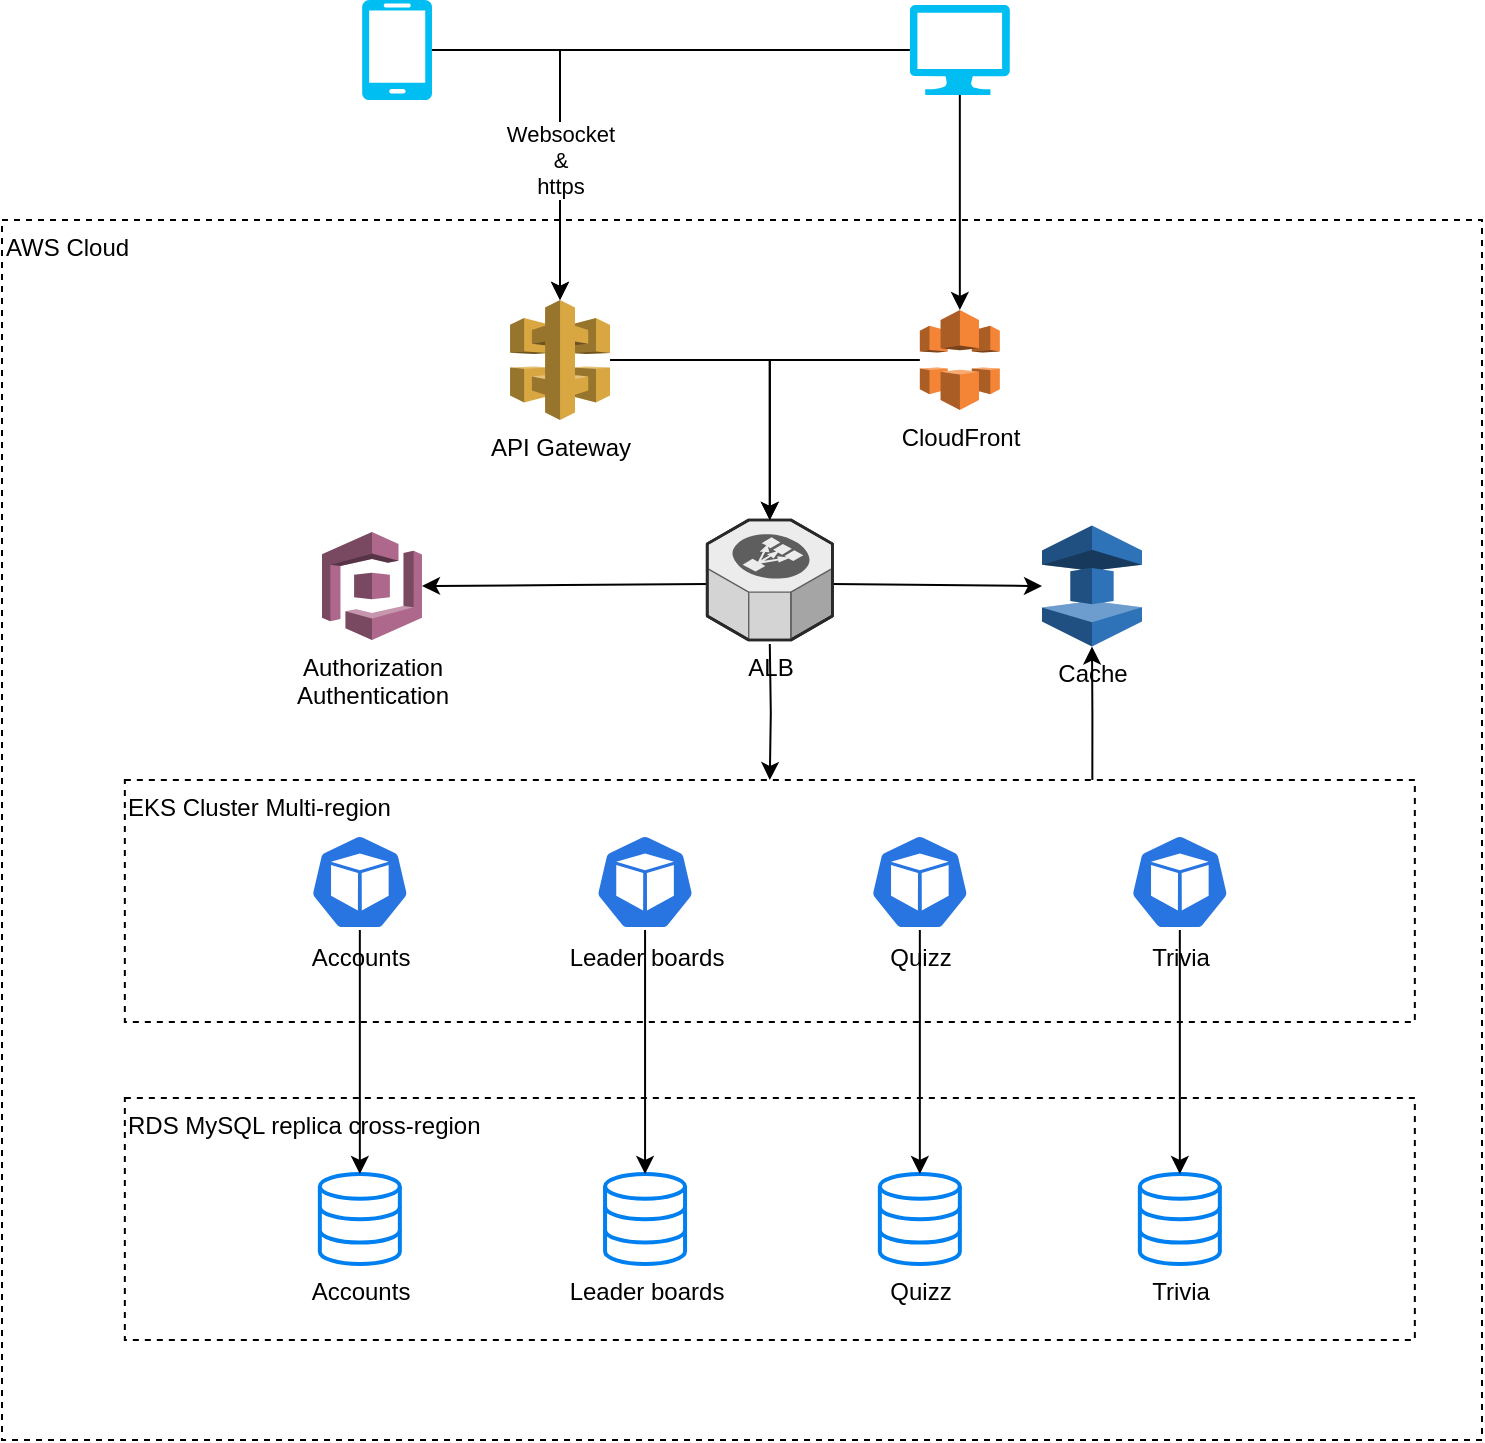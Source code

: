 <mxfile version="23.1.5" type="github" pages="5">
  <diagram name="overall-architecture" id="_0LuUkFGUE584ZhlPqDk">
    <mxGraphModel dx="1274" dy="1706" grid="1" gridSize="10" guides="1" tooltips="1" connect="1" arrows="1" fold="1" page="1" pageScale="1" pageWidth="827" pageHeight="1169" math="0" shadow="0">
      <root>
        <mxCell id="0" />
        <mxCell id="1" parent="0" />
        <mxCell id="3Rabenk_TvTgjoeYO5HY-18" value="AWS Cloud" style="rounded=0;whiteSpace=wrap;html=1;dashed=1;align=left;verticalAlign=top;" parent="1" vertex="1">
          <mxGeometry x="60" y="310" width="740" height="610" as="geometry" />
        </mxCell>
        <mxCell id="3Rabenk_TvTgjoeYO5HY-36" style="edgeStyle=orthogonalEdgeStyle;rounded=0;orthogonalLoop=1;jettySize=auto;html=1;" parent="1" source="3Rabenk_TvTgjoeYO5HY-2" target="3Rabenk_TvTgjoeYO5HY-23" edge="1">
          <mxGeometry relative="1" as="geometry" />
        </mxCell>
        <mxCell id="3Rabenk_TvTgjoeYO5HY-2" value="" style="verticalLabelPosition=bottom;html=1;verticalAlign=top;align=center;strokeColor=none;fillColor=#00BEF2;shape=mxgraph.azure.mobile;pointerEvents=1;" parent="1" vertex="1">
          <mxGeometry x="240.0" y="200" width="35" height="50" as="geometry" />
        </mxCell>
        <mxCell id="3Rabenk_TvTgjoeYO5HY-15" value="" style="edgeStyle=orthogonalEdgeStyle;rounded=0;orthogonalLoop=1;jettySize=auto;html=1;" parent="1" source="3Rabenk_TvTgjoeYO5HY-3" target="3Rabenk_TvTgjoeYO5HY-22" edge="1">
          <mxGeometry x="-0.395" y="1" relative="1" as="geometry">
            <mxPoint x="443.92" y="340" as="targetPoint" />
            <mxPoint as="offset" />
          </mxGeometry>
        </mxCell>
        <mxCell id="3Rabenk_TvTgjoeYO5HY-35" value="&lt;div&gt;Websocket&lt;/div&gt;&lt;div&gt;&amp;amp;&lt;/div&gt;&lt;div&gt;https&lt;br&gt;&lt;/div&gt;" style="edgeStyle=orthogonalEdgeStyle;rounded=0;orthogonalLoop=1;jettySize=auto;html=1;" parent="1" source="3Rabenk_TvTgjoeYO5HY-3" target="3Rabenk_TvTgjoeYO5HY-23" edge="1">
          <mxGeometry x="0.533" relative="1" as="geometry">
            <mxPoint as="offset" />
          </mxGeometry>
        </mxCell>
        <mxCell id="3Rabenk_TvTgjoeYO5HY-3" value="" style="verticalLabelPosition=bottom;html=1;verticalAlign=top;align=center;strokeColor=none;fillColor=#00BEF2;shape=mxgraph.azure.computer;pointerEvents=1;" parent="1" vertex="1">
          <mxGeometry x="513.92" y="202.5" width="50" height="45" as="geometry" />
        </mxCell>
        <mxCell id="3Rabenk_TvTgjoeYO5HY-12" style="edgeStyle=orthogonalEdgeStyle;rounded=0;orthogonalLoop=1;jettySize=auto;html=1;" parent="1" target="3Rabenk_TvTgjoeYO5HY-11" edge="1">
          <mxGeometry relative="1" as="geometry">
            <mxPoint x="412.61" y="492" as="sourcePoint" />
            <mxPoint x="260" y="492" as="targetPoint" />
          </mxGeometry>
        </mxCell>
        <mxCell id="3Rabenk_TvTgjoeYO5HY-13" style="edgeStyle=orthogonalEdgeStyle;rounded=0;orthogonalLoop=1;jettySize=auto;html=1;" parent="1" target="3Rabenk_TvTgjoeYO5HY-6" edge="1">
          <mxGeometry relative="1" as="geometry">
            <mxPoint x="443.9" y="522" as="sourcePoint" />
          </mxGeometry>
        </mxCell>
        <mxCell id="3Rabenk_TvTgjoeYO5HY-21" style="edgeStyle=orthogonalEdgeStyle;rounded=0;orthogonalLoop=1;jettySize=auto;html=1;" parent="1" target="oSXkyPepuuRLRuca3H6n-1" edge="1">
          <mxGeometry relative="1" as="geometry">
            <mxPoint x="475.22" y="492" as="sourcePoint" />
            <mxPoint x="580" y="492" as="targetPoint" />
          </mxGeometry>
        </mxCell>
        <mxCell id="3Rabenk_TvTgjoeYO5HY-4" value="ALB" style="verticalLabelPosition=bottom;html=1;verticalAlign=top;strokeWidth=1;align=center;outlineConnect=0;dashed=0;outlineConnect=0;shape=mxgraph.aws3d.elasticLoadBalancing;fillColor=#ECECEC;strokeColor=#5E5E5E;aspect=fixed;" parent="1" vertex="1">
          <mxGeometry x="412.61" y="460" width="62.61" height="60" as="geometry" />
        </mxCell>
        <mxCell id="3Rabenk_TvTgjoeYO5HY-20" style="edgeStyle=orthogonalEdgeStyle;rounded=0;orthogonalLoop=1;jettySize=auto;html=1;exitX=0.75;exitY=0;exitDx=0;exitDy=0;" parent="1" source="3Rabenk_TvTgjoeYO5HY-6" target="oSXkyPepuuRLRuca3H6n-1" edge="1">
          <mxGeometry relative="1" as="geometry">
            <mxPoint x="605" y="513" as="targetPoint" />
          </mxGeometry>
        </mxCell>
        <mxCell id="3Rabenk_TvTgjoeYO5HY-6" value="EKS Cluster Multi-region" style="rounded=0;whiteSpace=wrap;html=1;dashed=1;align=left;verticalAlign=top;" parent="1" vertex="1">
          <mxGeometry x="121.42" y="590" width="645" height="121" as="geometry" />
        </mxCell>
        <mxCell id="3Rabenk_TvTgjoeYO5HY-7" value="Accounts" style="aspect=fixed;sketch=0;html=1;dashed=0;whitespace=wrap;fillColor=#2875E2;strokeColor=#ffffff;points=[[0.005,0.63,0],[0.1,0.2,0],[0.9,0.2,0],[0.5,0,0],[0.995,0.63,0],[0.72,0.99,0],[0.5,1,0],[0.28,0.99,0]];shape=mxgraph.kubernetes.icon2;prIcon=pod;labelPosition=center;verticalLabelPosition=bottom;align=center;verticalAlign=top;" parent="1" vertex="1">
          <mxGeometry x="213.92" y="617" width="50" height="48" as="geometry" />
        </mxCell>
        <mxCell id="3Rabenk_TvTgjoeYO5HY-8" value="Leader boards" style="aspect=fixed;sketch=0;html=1;dashed=0;whitespace=wrap;fillColor=#2875E2;strokeColor=#ffffff;points=[[0.005,0.63,0],[0.1,0.2,0],[0.9,0.2,0],[0.5,0,0],[0.995,0.63,0],[0.72,0.99,0],[0.5,1,0],[0.28,0.99,0]];shape=mxgraph.kubernetes.icon2;prIcon=pod;labelPosition=center;verticalLabelPosition=bottom;align=center;verticalAlign=top;" parent="1" vertex="1">
          <mxGeometry x="356.53" y="617" width="50" height="48" as="geometry" />
        </mxCell>
        <mxCell id="3Rabenk_TvTgjoeYO5HY-9" value="Quizz" style="aspect=fixed;sketch=0;html=1;dashed=0;whitespace=wrap;fillColor=#2875E2;strokeColor=#ffffff;points=[[0.005,0.63,0],[0.1,0.2,0],[0.9,0.2,0],[0.5,0,0],[0.995,0.63,0],[0.72,0.99,0],[0.5,1,0],[0.28,0.99,0]];shape=mxgraph.kubernetes.icon2;prIcon=pod;labelPosition=center;verticalLabelPosition=bottom;align=center;verticalAlign=top;" parent="1" vertex="1">
          <mxGeometry x="493.92" y="617" width="50" height="48" as="geometry" />
        </mxCell>
        <mxCell id="3Rabenk_TvTgjoeYO5HY-10" value="Trivia" style="aspect=fixed;sketch=0;html=1;dashed=0;whitespace=wrap;fillColor=#2875E2;strokeColor=#ffffff;points=[[0.005,0.63,0],[0.1,0.2,0],[0.9,0.2,0],[0.5,0,0],[0.995,0.63,0],[0.72,0.99,0],[0.5,1,0],[0.28,0.99,0]];shape=mxgraph.kubernetes.icon2;prIcon=pod;labelPosition=center;verticalLabelPosition=bottom;align=center;verticalAlign=top;" parent="1" vertex="1">
          <mxGeometry x="623.92" y="617" width="50" height="48" as="geometry" />
        </mxCell>
        <mxCell id="3Rabenk_TvTgjoeYO5HY-11" value="Authorization&lt;br&gt;Authentication" style="outlineConnect=0;dashed=0;verticalLabelPosition=bottom;verticalAlign=top;align=center;html=1;shape=mxgraph.aws3.cognito;fillColor=#AD688B;gradientColor=none;" parent="1" vertex="1">
          <mxGeometry x="220" y="466" width="50" height="54" as="geometry" />
        </mxCell>
        <mxCell id="3Rabenk_TvTgjoeYO5HY-37" style="edgeStyle=orthogonalEdgeStyle;rounded=0;orthogonalLoop=1;jettySize=auto;html=1;" parent="1" source="3Rabenk_TvTgjoeYO5HY-22" target="3Rabenk_TvTgjoeYO5HY-4" edge="1">
          <mxGeometry relative="1" as="geometry" />
        </mxCell>
        <mxCell id="3Rabenk_TvTgjoeYO5HY-22" value="CloudFront" style="outlineConnect=0;dashed=0;verticalLabelPosition=bottom;verticalAlign=top;align=center;html=1;shape=mxgraph.aws3.cloudfront;fillColor=#F58536;gradientColor=none;" parent="1" vertex="1">
          <mxGeometry x="518.92" y="355" width="40" height="50" as="geometry" />
        </mxCell>
        <mxCell id="3Rabenk_TvTgjoeYO5HY-25" style="edgeStyle=orthogonalEdgeStyle;rounded=0;orthogonalLoop=1;jettySize=auto;html=1;" parent="1" source="3Rabenk_TvTgjoeYO5HY-23" target="3Rabenk_TvTgjoeYO5HY-4" edge="1">
          <mxGeometry relative="1" as="geometry" />
        </mxCell>
        <mxCell id="3Rabenk_TvTgjoeYO5HY-23" value="API Gateway" style="outlineConnect=0;dashed=0;verticalLabelPosition=bottom;verticalAlign=top;align=center;html=1;shape=mxgraph.aws3.api_gateway;fillColor=#D9A741;gradientColor=none;" parent="1" vertex="1">
          <mxGeometry x="314.03" y="350" width="50" height="60" as="geometry" />
        </mxCell>
        <mxCell id="3Rabenk_TvTgjoeYO5HY-26" value="RDS MySQL replica cross-region" style="rounded=0;whiteSpace=wrap;html=1;dashed=1;align=left;verticalAlign=top;" parent="1" vertex="1">
          <mxGeometry x="121.42" y="749" width="645" height="121" as="geometry" />
        </mxCell>
        <mxCell id="3Rabenk_TvTgjoeYO5HY-27" value="Accounts" style="html=1;verticalLabelPosition=bottom;align=center;labelBackgroundColor=#ffffff;verticalAlign=top;strokeWidth=2;strokeColor=#0080F0;shadow=0;dashed=0;shape=mxgraph.ios7.icons.data;" parent="1" vertex="1">
          <mxGeometry x="218.92" y="786.98" width="40" height="45.05" as="geometry" />
        </mxCell>
        <mxCell id="3Rabenk_TvTgjoeYO5HY-28" value="Leader boards" style="html=1;verticalLabelPosition=bottom;align=center;labelBackgroundColor=#ffffff;verticalAlign=top;strokeWidth=2;strokeColor=#0080F0;shadow=0;dashed=0;shape=mxgraph.ios7.icons.data;" parent="1" vertex="1">
          <mxGeometry x="361.53" y="786.97" width="40" height="45.05" as="geometry" />
        </mxCell>
        <mxCell id="3Rabenk_TvTgjoeYO5HY-29" style="edgeStyle=orthogonalEdgeStyle;rounded=0;orthogonalLoop=1;jettySize=auto;html=1;" parent="1" source="3Rabenk_TvTgjoeYO5HY-7" target="3Rabenk_TvTgjoeYO5HY-27" edge="1">
          <mxGeometry relative="1" as="geometry" />
        </mxCell>
        <mxCell id="3Rabenk_TvTgjoeYO5HY-30" style="edgeStyle=orthogonalEdgeStyle;rounded=0;orthogonalLoop=1;jettySize=auto;html=1;" parent="1" source="3Rabenk_TvTgjoeYO5HY-8" target="3Rabenk_TvTgjoeYO5HY-28" edge="1">
          <mxGeometry relative="1" as="geometry" />
        </mxCell>
        <mxCell id="3Rabenk_TvTgjoeYO5HY-31" value="Quizz" style="html=1;verticalLabelPosition=bottom;align=center;labelBackgroundColor=#ffffff;verticalAlign=top;strokeWidth=2;strokeColor=#0080F0;shadow=0;dashed=0;shape=mxgraph.ios7.icons.data;" parent="1" vertex="1">
          <mxGeometry x="498.92" y="786.98" width="40" height="45.05" as="geometry" />
        </mxCell>
        <mxCell id="3Rabenk_TvTgjoeYO5HY-32" value="Trivia" style="html=1;verticalLabelPosition=bottom;align=center;labelBackgroundColor=#ffffff;verticalAlign=top;strokeWidth=2;strokeColor=#0080F0;shadow=0;dashed=0;shape=mxgraph.ios7.icons.data;" parent="1" vertex="1">
          <mxGeometry x="628.92" y="786.98" width="40" height="45.05" as="geometry" />
        </mxCell>
        <mxCell id="3Rabenk_TvTgjoeYO5HY-34" style="edgeStyle=orthogonalEdgeStyle;rounded=0;orthogonalLoop=1;jettySize=auto;html=1;" parent="1" source="3Rabenk_TvTgjoeYO5HY-10" target="3Rabenk_TvTgjoeYO5HY-32" edge="1">
          <mxGeometry relative="1" as="geometry" />
        </mxCell>
        <mxCell id="3Rabenk_TvTgjoeYO5HY-33" style="edgeStyle=orthogonalEdgeStyle;rounded=0;orthogonalLoop=1;jettySize=auto;html=1;" parent="1" source="3Rabenk_TvTgjoeYO5HY-9" target="3Rabenk_TvTgjoeYO5HY-31" edge="1">
          <mxGeometry relative="1" as="geometry" />
        </mxCell>
        <mxCell id="oSXkyPepuuRLRuca3H6n-1" value="Cache" style="outlineConnect=0;dashed=0;verticalLabelPosition=bottom;verticalAlign=top;align=center;html=1;shape=mxgraph.aws3.elasticache;fillColor=#2E73B8;gradientColor=none;" parent="1" vertex="1">
          <mxGeometry x="580" y="462.75" width="50" height="60.5" as="geometry" />
        </mxCell>
      </root>
    </mxGraphModel>
  </diagram>
  <diagram id="4ATF6Q3ik_dKIIMckpa7" name="deploy-diagram">
    <mxGraphModel dx="1274" dy="1706" grid="1" gridSize="10" guides="1" tooltips="1" connect="1" arrows="1" fold="1" page="1" pageScale="1" pageWidth="827" pageHeight="1169" math="0" shadow="0">
      <root>
        <mxCell id="0" />
        <mxCell id="1" parent="0" />
        <mxCell id="8tFkrcO33CcUCP401XbQ-1" style="edgeStyle=orthogonalEdgeStyle;rounded=0;orthogonalLoop=1;jettySize=auto;html=1;endArrow=none;endFill=0;" parent="1" source="8tFkrcO33CcUCP401XbQ-2" target="8tFkrcO33CcUCP401XbQ-22" edge="1">
          <mxGeometry relative="1" as="geometry" />
        </mxCell>
        <mxCell id="8tFkrcO33CcUCP401XbQ-2" value="" style="verticalAlign=top;align=left;spacingTop=8;spacingLeft=2;spacingRight=12;shape=cube;size=10;direction=south;fontStyle=4;html=1;" parent="1" vertex="1">
          <mxGeometry x="850" y="870" width="420" height="170" as="geometry" />
        </mxCell>
        <mxCell id="8tFkrcO33CcUCP401XbQ-3" style="edgeStyle=orthogonalEdgeStyle;rounded=0;orthogonalLoop=1;jettySize=auto;html=1;endArrow=none;endFill=0;" parent="1" source="8tFkrcO33CcUCP401XbQ-4" target="8tFkrcO33CcUCP401XbQ-22" edge="1">
          <mxGeometry relative="1" as="geometry" />
        </mxCell>
        <mxCell id="8tFkrcO33CcUCP401XbQ-4" value="" style="verticalAlign=top;align=left;spacingTop=8;spacingLeft=2;spacingRight=12;shape=cube;size=10;direction=south;fontStyle=4;html=1;" parent="1" vertex="1">
          <mxGeometry x="850" y="660" width="420" height="170" as="geometry" />
        </mxCell>
        <mxCell id="8tFkrcO33CcUCP401XbQ-5" style="edgeStyle=orthogonalEdgeStyle;rounded=0;orthogonalLoop=1;jettySize=auto;html=1;endArrow=none;endFill=0;" parent="1" source="8tFkrcO33CcUCP401XbQ-6" target="8tFkrcO33CcUCP401XbQ-22" edge="1">
          <mxGeometry relative="1" as="geometry" />
        </mxCell>
        <mxCell id="8tFkrcO33CcUCP401XbQ-6" value="" style="verticalAlign=top;align=left;spacingTop=8;spacingLeft=2;spacingRight=12;shape=cube;size=10;direction=south;fontStyle=4;html=1;" parent="1" vertex="1">
          <mxGeometry x="100" y="870" width="440" height="170" as="geometry" />
        </mxCell>
        <mxCell id="8tFkrcO33CcUCP401XbQ-7" style="edgeStyle=orthogonalEdgeStyle;rounded=0;orthogonalLoop=1;jettySize=auto;html=1;endArrow=none;endFill=0;" parent="1" source="8tFkrcO33CcUCP401XbQ-8" target="8tFkrcO33CcUCP401XbQ-22" edge="1">
          <mxGeometry relative="1" as="geometry" />
        </mxCell>
        <mxCell id="8tFkrcO33CcUCP401XbQ-8" value="" style="verticalAlign=top;align=left;spacingTop=8;spacingLeft=2;spacingRight=12;shape=cube;size=10;direction=south;fontStyle=4;html=1;" parent="1" vertex="1">
          <mxGeometry x="100" y="670" width="440" height="170" as="geometry" />
        </mxCell>
        <mxCell id="8tFkrcO33CcUCP401XbQ-9" style="edgeStyle=orthogonalEdgeStyle;rounded=0;orthogonalLoop=1;jettySize=auto;html=1;endArrow=none;endFill=0;" parent="1" source="8tFkrcO33CcUCP401XbQ-10" target="8tFkrcO33CcUCP401XbQ-27" edge="1">
          <mxGeometry relative="1" as="geometry">
            <mxPoint x="350" y="756" as="targetPoint" />
          </mxGeometry>
        </mxCell>
        <mxCell id="8tFkrcO33CcUCP401XbQ-10" value="accounts.jar" style="html=1;dropTarget=0;" parent="1" vertex="1">
          <mxGeometry x="130" y="711" width="180" height="90" as="geometry" />
        </mxCell>
        <mxCell id="8tFkrcO33CcUCP401XbQ-11" value="" style="shape=module;jettyWidth=8;jettyHeight=4;" parent="8tFkrcO33CcUCP401XbQ-10" vertex="1">
          <mxGeometry x="1" width="20" height="20" relative="1" as="geometry">
            <mxPoint x="-27" y="7" as="offset" />
          </mxGeometry>
        </mxCell>
        <mxCell id="8tFkrcO33CcUCP401XbQ-12" style="edgeStyle=orthogonalEdgeStyle;rounded=0;orthogonalLoop=1;jettySize=auto;html=1;endArrow=none;endFill=0;" parent="1" source="8tFkrcO33CcUCP401XbQ-13" target="8tFkrcO33CcUCP401XbQ-24" edge="1">
          <mxGeometry relative="1" as="geometry">
            <mxPoint x="350" y="955" as="targetPoint" />
          </mxGeometry>
        </mxCell>
        <mxCell id="8tFkrcO33CcUCP401XbQ-13" value="leader-boards.jar" style="html=1;dropTarget=0;" parent="1" vertex="1">
          <mxGeometry x="130" y="910" width="180" height="90" as="geometry" />
        </mxCell>
        <mxCell id="8tFkrcO33CcUCP401XbQ-14" value="" style="shape=module;jettyWidth=8;jettyHeight=4;" parent="8tFkrcO33CcUCP401XbQ-13" vertex="1">
          <mxGeometry x="1" width="20" height="20" relative="1" as="geometry">
            <mxPoint x="-27" y="7" as="offset" />
          </mxGeometry>
        </mxCell>
        <mxCell id="8tFkrcO33CcUCP401XbQ-15" style="edgeStyle=orthogonalEdgeStyle;rounded=0;orthogonalLoop=1;jettySize=auto;html=1;endArrow=none;endFill=0;" parent="1" source="8tFkrcO33CcUCP401XbQ-16" target="8tFkrcO33CcUCP401XbQ-30" edge="1">
          <mxGeometry relative="1" as="geometry">
            <mxPoint x="1110" y="745" as="targetPoint" />
          </mxGeometry>
        </mxCell>
        <mxCell id="8tFkrcO33CcUCP401XbQ-16" value="quizz.jar" style="html=1;dropTarget=0;" parent="1" vertex="1">
          <mxGeometry x="880" y="700" width="180" height="90" as="geometry" />
        </mxCell>
        <mxCell id="8tFkrcO33CcUCP401XbQ-17" value="" style="shape=module;jettyWidth=8;jettyHeight=4;" parent="8tFkrcO33CcUCP401XbQ-16" vertex="1">
          <mxGeometry x="1" width="20" height="20" relative="1" as="geometry">
            <mxPoint x="-27" y="7" as="offset" />
          </mxGeometry>
        </mxCell>
        <mxCell id="8tFkrcO33CcUCP401XbQ-18" style="edgeStyle=orthogonalEdgeStyle;rounded=0;orthogonalLoop=1;jettySize=auto;html=1;endArrow=none;endFill=0;" parent="1" source="8tFkrcO33CcUCP401XbQ-19" target="8tFkrcO33CcUCP401XbQ-33" edge="1">
          <mxGeometry relative="1" as="geometry">
            <mxPoint x="1120" y="955" as="targetPoint" />
          </mxGeometry>
        </mxCell>
        <mxCell id="8tFkrcO33CcUCP401XbQ-19" value="trivia.jar" style="html=1;dropTarget=0;" parent="1" vertex="1">
          <mxGeometry x="880" y="910" width="180" height="90" as="geometry" />
        </mxCell>
        <mxCell id="8tFkrcO33CcUCP401XbQ-20" value="" style="shape=module;jettyWidth=8;jettyHeight=4;" parent="8tFkrcO33CcUCP401XbQ-19" vertex="1">
          <mxGeometry x="1" width="20" height="20" relative="1" as="geometry">
            <mxPoint x="-27" y="7" as="offset" />
          </mxGeometry>
        </mxCell>
        <mxCell id="8tFkrcO33CcUCP401XbQ-21" style="edgeStyle=orthogonalEdgeStyle;rounded=0;orthogonalLoop=1;jettySize=auto;html=1;endArrow=none;endFill=0;" parent="1" source="8tFkrcO33CcUCP401XbQ-22" target="8tFkrcO33CcUCP401XbQ-23" edge="1">
          <mxGeometry relative="1" as="geometry" />
        </mxCell>
        <mxCell id="8tFkrcO33CcUCP401XbQ-22" value="Docker Registry" style="verticalAlign=top;align=left;spacingTop=8;spacingLeft=2;spacingRight=12;shape=cube;size=10;direction=south;fontStyle=4;html=1;" parent="1" vertex="1">
          <mxGeometry x="610" y="801" width="180" height="120" as="geometry" />
        </mxCell>
        <mxCell id="8tFkrcO33CcUCP401XbQ-23" value="App container management" style="verticalAlign=top;align=left;spacingTop=8;spacingLeft=2;spacingRight=12;shape=cube;size=10;direction=south;fontStyle=4;html=1;" parent="1" vertex="1">
          <mxGeometry x="610" y="1040" width="180" height="120" as="geometry" />
        </mxCell>
        <mxCell id="8tFkrcO33CcUCP401XbQ-24" value="Deployment spec" style="swimlane;fontStyle=0;childLayout=stackLayout;horizontal=1;startSize=26;fillColor=none;horizontalStack=0;resizeParent=1;resizeParentMax=0;resizeLast=0;collapsible=1;marginBottom=0;" parent="1" vertex="1">
          <mxGeometry x="360" y="916" width="140" height="78" as="geometry" />
        </mxCell>
        <mxCell id="8tFkrcO33CcUCP401XbQ-25" value="Dockerfile" style="text;strokeColor=none;fillColor=none;align=left;verticalAlign=top;spacingLeft=4;spacingRight=4;overflow=hidden;rotatable=0;points=[[0,0.5],[1,0.5]];portConstraint=eastwest;" parent="8tFkrcO33CcUCP401XbQ-24" vertex="1">
          <mxGeometry y="26" width="140" height="26" as="geometry" />
        </mxCell>
        <mxCell id="8tFkrcO33CcUCP401XbQ-26" value="deployment.json" style="text;strokeColor=none;fillColor=none;align=left;verticalAlign=top;spacingLeft=4;spacingRight=4;overflow=hidden;rotatable=0;points=[[0,0.5],[1,0.5]];portConstraint=eastwest;" parent="8tFkrcO33CcUCP401XbQ-24" vertex="1">
          <mxGeometry y="52" width="140" height="26" as="geometry" />
        </mxCell>
        <mxCell id="8tFkrcO33CcUCP401XbQ-27" value="Deployment spec" style="swimlane;fontStyle=0;childLayout=stackLayout;horizontal=1;startSize=26;fillColor=none;horizontalStack=0;resizeParent=1;resizeParentMax=0;resizeLast=0;collapsible=1;marginBottom=0;" parent="1" vertex="1">
          <mxGeometry x="360" y="717" width="140" height="78" as="geometry" />
        </mxCell>
        <mxCell id="8tFkrcO33CcUCP401XbQ-28" value="Dockerfile" style="text;strokeColor=none;fillColor=none;align=left;verticalAlign=top;spacingLeft=4;spacingRight=4;overflow=hidden;rotatable=0;points=[[0,0.5],[1,0.5]];portConstraint=eastwest;" parent="8tFkrcO33CcUCP401XbQ-27" vertex="1">
          <mxGeometry y="26" width="140" height="26" as="geometry" />
        </mxCell>
        <mxCell id="8tFkrcO33CcUCP401XbQ-29" value="deployment.json" style="text;strokeColor=none;fillColor=none;align=left;verticalAlign=top;spacingLeft=4;spacingRight=4;overflow=hidden;rotatable=0;points=[[0,0.5],[1,0.5]];portConstraint=eastwest;" parent="8tFkrcO33CcUCP401XbQ-27" vertex="1">
          <mxGeometry y="52" width="140" height="26" as="geometry" />
        </mxCell>
        <mxCell id="8tFkrcO33CcUCP401XbQ-30" value="Deployment spec" style="swimlane;fontStyle=0;childLayout=stackLayout;horizontal=1;startSize=26;fillColor=none;horizontalStack=0;resizeParent=1;resizeParentMax=0;resizeLast=0;collapsible=1;marginBottom=0;" parent="1" vertex="1">
          <mxGeometry x="1100" y="706" width="140" height="78" as="geometry" />
        </mxCell>
        <mxCell id="8tFkrcO33CcUCP401XbQ-31" value="Dockerfile" style="text;strokeColor=none;fillColor=none;align=left;verticalAlign=top;spacingLeft=4;spacingRight=4;overflow=hidden;rotatable=0;points=[[0,0.5],[1,0.5]];portConstraint=eastwest;" parent="8tFkrcO33CcUCP401XbQ-30" vertex="1">
          <mxGeometry y="26" width="140" height="26" as="geometry" />
        </mxCell>
        <mxCell id="8tFkrcO33CcUCP401XbQ-32" value="deployment.json" style="text;strokeColor=none;fillColor=none;align=left;verticalAlign=top;spacingLeft=4;spacingRight=4;overflow=hidden;rotatable=0;points=[[0,0.5],[1,0.5]];portConstraint=eastwest;" parent="8tFkrcO33CcUCP401XbQ-30" vertex="1">
          <mxGeometry y="52" width="140" height="26" as="geometry" />
        </mxCell>
        <mxCell id="8tFkrcO33CcUCP401XbQ-33" value="Deployment spec" style="swimlane;fontStyle=0;childLayout=stackLayout;horizontal=1;startSize=26;fillColor=none;horizontalStack=0;resizeParent=1;resizeParentMax=0;resizeLast=0;collapsible=1;marginBottom=0;" parent="1" vertex="1">
          <mxGeometry x="1100" y="916" width="140" height="78" as="geometry" />
        </mxCell>
        <mxCell id="8tFkrcO33CcUCP401XbQ-34" value="Dockerfile" style="text;strokeColor=none;fillColor=none;align=left;verticalAlign=top;spacingLeft=4;spacingRight=4;overflow=hidden;rotatable=0;points=[[0,0.5],[1,0.5]];portConstraint=eastwest;" parent="8tFkrcO33CcUCP401XbQ-33" vertex="1">
          <mxGeometry y="26" width="140" height="26" as="geometry" />
        </mxCell>
        <mxCell id="8tFkrcO33CcUCP401XbQ-35" value="deployment.json" style="text;strokeColor=none;fillColor=none;align=left;verticalAlign=top;spacingLeft=4;spacingRight=4;overflow=hidden;rotatable=0;points=[[0,0.5],[1,0.5]];portConstraint=eastwest;" parent="8tFkrcO33CcUCP401XbQ-33" vertex="1">
          <mxGeometry y="52" width="140" height="26" as="geometry" />
        </mxCell>
      </root>
    </mxGraphModel>
  </diagram>
  <diagram id="82KEPswAPFt1_MDnweJB" name="send-message-usecase">
    <mxGraphModel dx="1274" dy="1706" grid="1" gridSize="10" guides="1" tooltips="1" connect="1" arrows="1" fold="1" page="1" pageScale="1" pageWidth="827" pageHeight="1169" math="0" shadow="0">
      <root>
        <mxCell id="0" />
        <mxCell id="1" parent="0" />
        <mxCell id="w24eweOdgsh9iJiqZDyV-1" value="Send message" style="rounded=0;whiteSpace=wrap;html=1;verticalAlign=top;fontSize=18;" parent="1" vertex="1">
          <mxGeometry x="360" y="110" width="250" height="560" as="geometry" />
        </mxCell>
        <mxCell id="w24eweOdgsh9iJiqZDyV-2" style="edgeStyle=orthogonalEdgeStyle;rounded=0;orthogonalLoop=1;jettySize=auto;html=1;entryX=0;entryY=0.5;entryDx=0;entryDy=0;curved=1;endArrow=none;endFill=0;" parent="1" source="0K6ux7_6yTh-WWyE5Jfd-1" target="0K6ux7_6yTh-WWyE5Jfd-2" edge="1">
          <mxGeometry relative="1" as="geometry" />
        </mxCell>
        <mxCell id="0K6ux7_6yTh-WWyE5Jfd-1" value="User A" style="shape=umlActor;verticalLabelPosition=bottom;verticalAlign=top;html=1;outlineConnect=0;" parent="1" vertex="1">
          <mxGeometry x="210" y="340" width="30" height="60" as="geometry" />
        </mxCell>
        <mxCell id="0K6ux7_6yTh-WWyE5Jfd-2" value="Log In" style="ellipse;whiteSpace=wrap;html=1;" parent="1" vertex="1">
          <mxGeometry x="420" y="190" width="120" height="60" as="geometry" />
        </mxCell>
        <mxCell id="w24eweOdgsh9iJiqZDyV-3" value="Search for friend" style="ellipse;whiteSpace=wrap;html=1;" parent="1" vertex="1">
          <mxGeometry x="420" y="280" width="120" height="60" as="geometry" />
        </mxCell>
        <mxCell id="w24eweOdgsh9iJiqZDyV-4" value="Open chat" style="ellipse;whiteSpace=wrap;html=1;" parent="1" vertex="1">
          <mxGeometry x="420" y="370" width="120" height="60" as="geometry" />
        </mxCell>
        <mxCell id="w24eweOdgsh9iJiqZDyV-5" value="Type message" style="ellipse;whiteSpace=wrap;html=1;" parent="1" vertex="1">
          <mxGeometry x="420" y="460" width="120" height="60" as="geometry" />
        </mxCell>
        <mxCell id="w24eweOdgsh9iJiqZDyV-6" value="Send message" style="ellipse;whiteSpace=wrap;html=1;" parent="1" vertex="1">
          <mxGeometry x="420" y="550" width="120" height="60" as="geometry" />
        </mxCell>
        <mxCell id="w24eweOdgsh9iJiqZDyV-8" style="edgeStyle=orthogonalEdgeStyle;rounded=0;orthogonalLoop=1;jettySize=auto;html=1;curved=1;endArrow=none;endFill=0;" parent="1" source="0K6ux7_6yTh-WWyE5Jfd-1" target="w24eweOdgsh9iJiqZDyV-3" edge="1">
          <mxGeometry relative="1" as="geometry">
            <mxPoint x="250" y="330" as="sourcePoint" />
            <mxPoint x="430" y="230" as="targetPoint" />
          </mxGeometry>
        </mxCell>
        <mxCell id="w24eweOdgsh9iJiqZDyV-9" style="edgeStyle=orthogonalEdgeStyle;rounded=0;orthogonalLoop=1;jettySize=auto;html=1;entryX=0;entryY=0.5;entryDx=0;entryDy=0;curved=1;endArrow=none;endFill=0;" parent="1" source="0K6ux7_6yTh-WWyE5Jfd-1" target="w24eweOdgsh9iJiqZDyV-4" edge="1">
          <mxGeometry relative="1" as="geometry">
            <mxPoint x="260" y="340" as="sourcePoint" />
            <mxPoint x="440" y="240" as="targetPoint" />
          </mxGeometry>
        </mxCell>
        <mxCell id="w24eweOdgsh9iJiqZDyV-10" style="edgeStyle=orthogonalEdgeStyle;rounded=0;orthogonalLoop=1;jettySize=auto;html=1;entryX=0;entryY=0.5;entryDx=0;entryDy=0;curved=1;endArrow=none;endFill=0;" parent="1" source="0K6ux7_6yTh-WWyE5Jfd-1" target="w24eweOdgsh9iJiqZDyV-5" edge="1">
          <mxGeometry relative="1" as="geometry">
            <mxPoint x="270" y="350" as="sourcePoint" />
            <mxPoint x="450" y="250" as="targetPoint" />
          </mxGeometry>
        </mxCell>
        <mxCell id="w24eweOdgsh9iJiqZDyV-11" style="edgeStyle=orthogonalEdgeStyle;rounded=0;orthogonalLoop=1;jettySize=auto;html=1;entryX=0;entryY=0.5;entryDx=0;entryDy=0;curved=1;endArrow=none;endFill=0;" parent="1" source="0K6ux7_6yTh-WWyE5Jfd-1" target="w24eweOdgsh9iJiqZDyV-6" edge="1">
          <mxGeometry relative="1" as="geometry">
            <mxPoint x="280" y="360" as="sourcePoint" />
            <mxPoint x="460" y="260" as="targetPoint" />
          </mxGeometry>
        </mxCell>
      </root>
    </mxGraphModel>
  </diagram>
  <diagram id="9gYx9qnNcNgPiOffMVBm" name="send-message-service-class-diagram">
    <mxGraphModel dx="1274" dy="1706" grid="1" gridSize="10" guides="1" tooltips="1" connect="1" arrows="1" fold="1" page="1" pageScale="1" pageWidth="827" pageHeight="1169" math="0" shadow="0">
      <root>
        <mxCell id="0" />
        <mxCell id="1" parent="0" />
        <mxCell id="xTYQACZsR914-nS0ampq-1" value="Message" style="swimlane;fontStyle=1;align=center;verticalAlign=top;childLayout=stackLayout;horizontal=1;startSize=26;horizontalStack=0;resizeParent=1;resizeParentMax=0;resizeLast=0;collapsible=1;marginBottom=0;whiteSpace=wrap;html=1;" parent="1" vertex="1">
          <mxGeometry x="599" y="531" width="160" height="134" as="geometry" />
        </mxCell>
        <mxCell id="xTYQACZsR914-nS0ampq-2" value="- content: String&lt;br&gt;- from: String&lt;br&gt;- to: String&lt;br&gt;- date: Date" style="text;strokeColor=none;fillColor=none;align=left;verticalAlign=top;spacingLeft=4;spacingRight=4;overflow=hidden;rotatable=0;points=[[0,0.5],[1,0.5]];portConstraint=eastwest;whiteSpace=wrap;html=1;" parent="xTYQACZsR914-nS0ampq-1" vertex="1">
          <mxGeometry y="26" width="160" height="74" as="geometry" />
        </mxCell>
        <mxCell id="xTYQACZsR914-nS0ampq-3" value="" style="line;strokeWidth=1;fillColor=none;align=left;verticalAlign=middle;spacingTop=-1;spacingLeft=3;spacingRight=3;rotatable=0;labelPosition=right;points=[];portConstraint=eastwest;strokeColor=inherit;" parent="xTYQACZsR914-nS0ampq-1" vertex="1">
          <mxGeometry y="100" width="160" height="8" as="geometry" />
        </mxCell>
        <mxCell id="xTYQACZsR914-nS0ampq-4" value="&amp;nbsp;" style="text;strokeColor=none;fillColor=none;align=left;verticalAlign=top;spacingLeft=4;spacingRight=4;overflow=hidden;rotatable=0;points=[[0,0.5],[1,0.5]];portConstraint=eastwest;whiteSpace=wrap;html=1;" parent="xTYQACZsR914-nS0ampq-1" vertex="1">
          <mxGeometry y="108" width="160" height="26" as="geometry" />
        </mxCell>
        <mxCell id="xTYQACZsR914-nS0ampq-5" value="IncomingMessageHandler" style="swimlane;fontStyle=1;align=center;verticalAlign=top;childLayout=stackLayout;horizontal=1;startSize=26;horizontalStack=0;resizeParent=1;resizeParentMax=0;resizeLast=0;collapsible=1;marginBottom=0;whiteSpace=wrap;html=1;" parent="1" vertex="1">
          <mxGeometry x="39" y="535" width="360" height="130" as="geometry" />
        </mxCell>
        <mxCell id="xTYQACZsR914-nS0ampq-6" value="- messageService: MessageService" style="text;strokeColor=none;fillColor=none;align=left;verticalAlign=top;spacingLeft=4;spacingRight=4;overflow=hidden;rotatable=0;points=[[0,0.5],[1,0.5]];portConstraint=eastwest;whiteSpace=wrap;html=1;" parent="xTYQACZsR914-nS0ampq-5" vertex="1">
          <mxGeometry y="26" width="360" height="26" as="geometry" />
        </mxCell>
        <mxCell id="xTYQACZsR914-nS0ampq-7" value="" style="line;strokeWidth=1;fillColor=none;align=left;verticalAlign=middle;spacingTop=-1;spacingLeft=3;spacingRight=3;rotatable=0;labelPosition=right;points=[];portConstraint=eastwest;strokeColor=inherit;" parent="xTYQACZsR914-nS0ampq-5" vertex="1">
          <mxGeometry y="52" width="360" height="8" as="geometry" />
        </mxCell>
        <mxCell id="xTYQACZsR914-nS0ampq-8" value="- captureCurrentUserId(): String&lt;br&gt;- sendTo(Message)&lt;br&gt;+&amp;nbsp; handleMessage(WebSocketSession, WebSocketMessage)" style="text;strokeColor=none;fillColor=none;align=left;verticalAlign=top;spacingLeft=4;spacingRight=4;overflow=hidden;rotatable=0;points=[[0,0.5],[1,0.5]];portConstraint=eastwest;whiteSpace=wrap;html=1;" parent="xTYQACZsR914-nS0ampq-5" vertex="1">
          <mxGeometry y="60" width="360" height="70" as="geometry" />
        </mxCell>
        <mxCell id="xTYQACZsR914-nS0ampq-17" value="MessageRepository" style="swimlane;fontStyle=1;align=center;verticalAlign=top;childLayout=stackLayout;horizontal=1;startSize=26;horizontalStack=0;resizeParent=1;resizeParentMax=0;resizeLast=0;collapsible=1;marginBottom=0;whiteSpace=wrap;html=1;" parent="1" vertex="1">
          <mxGeometry x="569" y="365" width="220" height="60" as="geometry" />
        </mxCell>
        <mxCell id="xTYQACZsR914-nS0ampq-19" value="" style="line;strokeWidth=1;fillColor=none;align=left;verticalAlign=middle;spacingTop=-1;spacingLeft=3;spacingRight=3;rotatable=0;labelPosition=right;points=[];portConstraint=eastwest;strokeColor=inherit;" parent="xTYQACZsR914-nS0ampq-17" vertex="1">
          <mxGeometry y="26" width="220" height="8" as="geometry" />
        </mxCell>
        <mxCell id="xTYQACZsR914-nS0ampq-20" value="+ save(Message):String" style="text;strokeColor=none;fillColor=none;align=left;verticalAlign=top;spacingLeft=4;spacingRight=4;overflow=hidden;rotatable=0;points=[[0,0.5],[1,0.5]];portConstraint=eastwest;whiteSpace=wrap;html=1;" parent="xTYQACZsR914-nS0ampq-17" vertex="1">
          <mxGeometry y="34" width="220" height="26" as="geometry" />
        </mxCell>
        <mxCell id="xTYQACZsR914-nS0ampq-21" value="Use" style="endArrow=open;endSize=12;dashed=1;html=1;rounded=0;" parent="1" source="xTYQACZsR914-nS0ampq-17" target="xTYQACZsR914-nS0ampq-1" edge="1">
          <mxGeometry width="160" relative="1" as="geometry">
            <mxPoint x="379" y="860" as="sourcePoint" />
            <mxPoint x="539" y="860" as="targetPoint" />
          </mxGeometry>
        </mxCell>
        <mxCell id="xTYQACZsR914-nS0ampq-22" value="Use" style="endArrow=open;endSize=12;dashed=1;html=1;rounded=0;" parent="1" source="xTYQACZsR914-nS0ampq-5" target="xTYQACZsR914-nS0ampq-32" edge="1">
          <mxGeometry width="160" relative="1" as="geometry">
            <mxPoint x="729" y="536" as="sourcePoint" />
            <mxPoint x="729" y="429" as="targetPoint" />
          </mxGeometry>
        </mxCell>
        <mxCell id="xTYQACZsR914-nS0ampq-23" value="Use" style="endArrow=open;endSize=12;dashed=1;html=1;rounded=0;" parent="1" source="xTYQACZsR914-nS0ampq-32" target="xTYQACZsR914-nS0ampq-17" edge="1">
          <mxGeometry width="160" relative="1" as="geometry">
            <mxPoint x="739" y="546" as="sourcePoint" />
            <mxPoint x="739" y="439" as="targetPoint" />
          </mxGeometry>
        </mxCell>
        <mxCell id="xTYQACZsR914-nS0ampq-26" value="Use" style="endArrow=open;endSize=12;dashed=1;html=1;rounded=0;" parent="1" source="xTYQACZsR914-nS0ampq-32" target="xTYQACZsR914-nS0ampq-1" edge="1">
          <mxGeometry width="160" relative="1" as="geometry">
            <mxPoint x="769" y="576" as="sourcePoint" />
            <mxPoint x="769" y="469" as="targetPoint" />
          </mxGeometry>
        </mxCell>
        <mxCell id="xTYQACZsR914-nS0ampq-32" value="MessageService" style="swimlane;fontStyle=1;align=center;verticalAlign=top;childLayout=stackLayout;horizontal=1;startSize=26;horizontalStack=0;resizeParent=1;resizeParentMax=0;resizeLast=0;collapsible=1;marginBottom=0;whiteSpace=wrap;html=1;" parent="1" vertex="1">
          <mxGeometry x="99" y="340" width="240" height="110" as="geometry" />
        </mxCell>
        <mxCell id="xTYQACZsR914-nS0ampq-33" value="- messageRepository: MessageRepository" style="text;strokeColor=none;fillColor=none;align=left;verticalAlign=top;spacingLeft=4;spacingRight=4;overflow=hidden;rotatable=0;points=[[0,0.5],[1,0.5]];portConstraint=eastwest;whiteSpace=wrap;html=1;" parent="xTYQACZsR914-nS0ampq-32" vertex="1">
          <mxGeometry y="26" width="240" height="26" as="geometry" />
        </mxCell>
        <mxCell id="xTYQACZsR914-nS0ampq-34" value="" style="line;strokeWidth=1;fillColor=none;align=left;verticalAlign=middle;spacingTop=-1;spacingLeft=3;spacingRight=3;rotatable=0;labelPosition=right;points=[];portConstraint=eastwest;strokeColor=inherit;" parent="xTYQACZsR914-nS0ampq-32" vertex="1">
          <mxGeometry y="52" width="240" height="8" as="geometry" />
        </mxCell>
        <mxCell id="xTYQACZsR914-nS0ampq-35" value="+ save(Message): String" style="text;strokeColor=none;fillColor=none;align=left;verticalAlign=top;spacingLeft=4;spacingRight=4;overflow=hidden;rotatable=0;points=[[0,0.5],[1,0.5]];portConstraint=eastwest;whiteSpace=wrap;html=1;" parent="xTYQACZsR914-nS0ampq-32" vertex="1">
          <mxGeometry y="60" width="240" height="50" as="geometry" />
        </mxCell>
        <mxCell id="xTYQACZsR914-nS0ampq-37" value="Use" style="endArrow=open;endSize=12;dashed=1;html=1;rounded=0;" parent="1" source="xTYQACZsR914-nS0ampq-5" target="xTYQACZsR914-nS0ampq-1" edge="1">
          <mxGeometry width="160" relative="1" as="geometry">
            <mxPoint x="349" y="417" as="sourcePoint" />
            <mxPoint x="609" y="379" as="targetPoint" />
          </mxGeometry>
        </mxCell>
      </root>
    </mxGraphModel>
  </diagram>
  <diagram id="lrJb3ANDY83qYXqbRQXE" name="send-message-service-db">
    <mxGraphModel dx="1274" dy="1706" grid="1" gridSize="10" guides="1" tooltips="1" connect="1" arrows="1" fold="1" page="1" pageScale="1" pageWidth="827" pageHeight="1169" math="0" shadow="0">
      <root>
        <mxCell id="0" />
        <mxCell id="1" parent="0" />
        <mxCell id="M-et3WuZuLafEQQ-LwJl-2" value="Accounts DB" style="rounded=0;whiteSpace=wrap;html=1;align=left;verticalAlign=top;dashed=1;fontStyle=1;fontSize=14;" vertex="1" parent="1">
          <mxGeometry x="480" y="440" width="330" height="470" as="geometry" />
        </mxCell>
        <mxCell id="M-et3WuZuLafEQQ-LwJl-1" value="Trivia DB" style="rounded=0;whiteSpace=wrap;html=1;align=left;verticalAlign=top;dashed=1;fontStyle=1;fontSize=14;" vertex="1" parent="1">
          <mxGeometry x="10" y="440" width="400" height="530" as="geometry" />
        </mxCell>
        <mxCell id="-zBk6Dt5fUexqPe6GrZc-1" value="Message" style="shape=table;startSize=30;container=1;collapsible=1;childLayout=tableLayout;fixedRows=1;rowLines=0;fontStyle=1;align=center;resizeLast=1;html=1;" vertex="1" parent="1">
          <mxGeometry x="80" y="530" width="220" height="180" as="geometry" />
        </mxCell>
        <mxCell id="-zBk6Dt5fUexqPe6GrZc-2" value="" style="shape=tableRow;horizontal=0;startSize=0;swimlaneHead=0;swimlaneBody=0;fillColor=none;collapsible=0;dropTarget=0;points=[[0,0.5],[1,0.5]];portConstraint=eastwest;top=0;left=0;right=0;bottom=1;" vertex="1" parent="-zBk6Dt5fUexqPe6GrZc-1">
          <mxGeometry y="30" width="220" height="30" as="geometry" />
        </mxCell>
        <mxCell id="-zBk6Dt5fUexqPe6GrZc-3" value="PK" style="shape=partialRectangle;connectable=0;fillColor=none;top=0;left=0;bottom=0;right=0;fontStyle=1;overflow=hidden;whiteSpace=wrap;html=1;" vertex="1" parent="-zBk6Dt5fUexqPe6GrZc-2">
          <mxGeometry width="30" height="30" as="geometry">
            <mxRectangle width="30" height="30" as="alternateBounds" />
          </mxGeometry>
        </mxCell>
        <mxCell id="-zBk6Dt5fUexqPe6GrZc-4" value="ID VARCHAR" style="shape=partialRectangle;connectable=0;fillColor=none;top=0;left=0;bottom=0;right=0;align=left;spacingLeft=6;fontStyle=5;overflow=hidden;whiteSpace=wrap;html=1;" vertex="1" parent="-zBk6Dt5fUexqPe6GrZc-2">
          <mxGeometry x="30" width="190" height="30" as="geometry">
            <mxRectangle width="190" height="30" as="alternateBounds" />
          </mxGeometry>
        </mxCell>
        <mxCell id="-zBk6Dt5fUexqPe6GrZc-5" value="" style="shape=tableRow;horizontal=0;startSize=0;swimlaneHead=0;swimlaneBody=0;fillColor=none;collapsible=0;dropTarget=0;points=[[0,0.5],[1,0.5]];portConstraint=eastwest;top=0;left=0;right=0;bottom=0;" vertex="1" parent="-zBk6Dt5fUexqPe6GrZc-1">
          <mxGeometry y="60" width="220" height="30" as="geometry" />
        </mxCell>
        <mxCell id="-zBk6Dt5fUexqPe6GrZc-6" value="" style="shape=partialRectangle;connectable=0;fillColor=none;top=0;left=0;bottom=0;right=0;editable=1;overflow=hidden;whiteSpace=wrap;html=1;" vertex="1" parent="-zBk6Dt5fUexqPe6GrZc-5">
          <mxGeometry width="30" height="30" as="geometry">
            <mxRectangle width="30" height="30" as="alternateBounds" />
          </mxGeometry>
        </mxCell>
        <mxCell id="-zBk6Dt5fUexqPe6GrZc-7" value="FROM_ACCOUNT_ID VARCHAR " style="shape=partialRectangle;connectable=0;fillColor=none;top=0;left=0;bottom=0;right=0;align=left;spacingLeft=6;overflow=hidden;whiteSpace=wrap;html=1;" vertex="1" parent="-zBk6Dt5fUexqPe6GrZc-5">
          <mxGeometry x="30" width="190" height="30" as="geometry">
            <mxRectangle width="190" height="30" as="alternateBounds" />
          </mxGeometry>
        </mxCell>
        <mxCell id="-zBk6Dt5fUexqPe6GrZc-8" value="" style="shape=tableRow;horizontal=0;startSize=0;swimlaneHead=0;swimlaneBody=0;fillColor=none;collapsible=0;dropTarget=0;points=[[0,0.5],[1,0.5]];portConstraint=eastwest;top=0;left=0;right=0;bottom=0;" vertex="1" parent="-zBk6Dt5fUexqPe6GrZc-1">
          <mxGeometry y="90" width="220" height="30" as="geometry" />
        </mxCell>
        <mxCell id="-zBk6Dt5fUexqPe6GrZc-9" value="" style="shape=partialRectangle;connectable=0;fillColor=none;top=0;left=0;bottom=0;right=0;editable=1;overflow=hidden;whiteSpace=wrap;html=1;" vertex="1" parent="-zBk6Dt5fUexqPe6GrZc-8">
          <mxGeometry width="30" height="30" as="geometry">
            <mxRectangle width="30" height="30" as="alternateBounds" />
          </mxGeometry>
        </mxCell>
        <mxCell id="-zBk6Dt5fUexqPe6GrZc-10" value="TO_ACCOUNT_ID VARCHAR " style="shape=partialRectangle;connectable=0;fillColor=none;top=0;left=0;bottom=0;right=0;align=left;spacingLeft=6;overflow=hidden;whiteSpace=wrap;html=1;" vertex="1" parent="-zBk6Dt5fUexqPe6GrZc-8">
          <mxGeometry x="30" width="190" height="30" as="geometry">
            <mxRectangle width="190" height="30" as="alternateBounds" />
          </mxGeometry>
        </mxCell>
        <mxCell id="-zBk6Dt5fUexqPe6GrZc-11" value="" style="shape=tableRow;horizontal=0;startSize=0;swimlaneHead=0;swimlaneBody=0;fillColor=none;collapsible=0;dropTarget=0;points=[[0,0.5],[1,0.5]];portConstraint=eastwest;top=0;left=0;right=0;bottom=0;" vertex="1" parent="-zBk6Dt5fUexqPe6GrZc-1">
          <mxGeometry y="120" width="220" height="30" as="geometry" />
        </mxCell>
        <mxCell id="-zBk6Dt5fUexqPe6GrZc-12" value="" style="shape=partialRectangle;connectable=0;fillColor=none;top=0;left=0;bottom=0;right=0;editable=1;overflow=hidden;whiteSpace=wrap;html=1;" vertex="1" parent="-zBk6Dt5fUexqPe6GrZc-11">
          <mxGeometry width="30" height="30" as="geometry">
            <mxRectangle width="30" height="30" as="alternateBounds" />
          </mxGeometry>
        </mxCell>
        <mxCell id="-zBk6Dt5fUexqPe6GrZc-13" value="CONTENT VARCHAR" style="shape=partialRectangle;connectable=0;fillColor=none;top=0;left=0;bottom=0;right=0;align=left;spacingLeft=6;overflow=hidden;whiteSpace=wrap;html=1;" vertex="1" parent="-zBk6Dt5fUexqPe6GrZc-11">
          <mxGeometry x="30" width="190" height="30" as="geometry">
            <mxRectangle width="190" height="30" as="alternateBounds" />
          </mxGeometry>
        </mxCell>
        <mxCell id="aM4BC_mizosJUjWswZ7U-3" style="shape=tableRow;horizontal=0;startSize=0;swimlaneHead=0;swimlaneBody=0;fillColor=none;collapsible=0;dropTarget=0;points=[[0,0.5],[1,0.5]];portConstraint=eastwest;top=0;left=0;right=0;bottom=0;" vertex="1" parent="-zBk6Dt5fUexqPe6GrZc-1">
          <mxGeometry y="150" width="220" height="30" as="geometry" />
        </mxCell>
        <mxCell id="aM4BC_mizosJUjWswZ7U-4" style="shape=partialRectangle;connectable=0;fillColor=none;top=0;left=0;bottom=0;right=0;editable=1;overflow=hidden;whiteSpace=wrap;html=1;" vertex="1" parent="aM4BC_mizosJUjWswZ7U-3">
          <mxGeometry width="30" height="30" as="geometry">
            <mxRectangle width="30" height="30" as="alternateBounds" />
          </mxGeometry>
        </mxCell>
        <mxCell id="aM4BC_mizosJUjWswZ7U-5" value="DATE DATE" style="shape=partialRectangle;connectable=0;fillColor=none;top=0;left=0;bottom=0;right=0;align=left;spacingLeft=6;overflow=hidden;whiteSpace=wrap;html=1;" vertex="1" parent="aM4BC_mizosJUjWswZ7U-3">
          <mxGeometry x="30" width="190" height="30" as="geometry">
            <mxRectangle width="190" height="30" as="alternateBounds" />
          </mxGeometry>
        </mxCell>
        <mxCell id="dktnY3BQ8bO9h5O2bG5s-1" value="Account" style="shape=table;startSize=30;container=1;collapsible=1;childLayout=tableLayout;fixedRows=1;rowLines=0;fontStyle=1;align=center;resizeLast=1;html=1;" vertex="1" parent="1">
          <mxGeometry x="555" y="545" width="180" height="150" as="geometry" />
        </mxCell>
        <mxCell id="dktnY3BQ8bO9h5O2bG5s-2" value="" style="shape=tableRow;horizontal=0;startSize=0;swimlaneHead=0;swimlaneBody=0;fillColor=none;collapsible=0;dropTarget=0;points=[[0,0.5],[1,0.5]];portConstraint=eastwest;top=0;left=0;right=0;bottom=1;" vertex="1" parent="dktnY3BQ8bO9h5O2bG5s-1">
          <mxGeometry y="30" width="180" height="30" as="geometry" />
        </mxCell>
        <mxCell id="dktnY3BQ8bO9h5O2bG5s-3" value="PK" style="shape=partialRectangle;connectable=0;fillColor=none;top=0;left=0;bottom=0;right=0;fontStyle=1;overflow=hidden;whiteSpace=wrap;html=1;" vertex="1" parent="dktnY3BQ8bO9h5O2bG5s-2">
          <mxGeometry width="30" height="30" as="geometry">
            <mxRectangle width="30" height="30" as="alternateBounds" />
          </mxGeometry>
        </mxCell>
        <mxCell id="dktnY3BQ8bO9h5O2bG5s-4" value="ID VARCHAR" style="shape=partialRectangle;connectable=0;fillColor=none;top=0;left=0;bottom=0;right=0;align=left;spacingLeft=6;fontStyle=5;overflow=hidden;whiteSpace=wrap;html=1;" vertex="1" parent="dktnY3BQ8bO9h5O2bG5s-2">
          <mxGeometry x="30" width="150" height="30" as="geometry">
            <mxRectangle width="150" height="30" as="alternateBounds" />
          </mxGeometry>
        </mxCell>
        <mxCell id="dktnY3BQ8bO9h5O2bG5s-5" value="" style="shape=tableRow;horizontal=0;startSize=0;swimlaneHead=0;swimlaneBody=0;fillColor=none;collapsible=0;dropTarget=0;points=[[0,0.5],[1,0.5]];portConstraint=eastwest;top=0;left=0;right=0;bottom=0;" vertex="1" parent="dktnY3BQ8bO9h5O2bG5s-1">
          <mxGeometry y="60" width="180" height="30" as="geometry" />
        </mxCell>
        <mxCell id="dktnY3BQ8bO9h5O2bG5s-6" value="" style="shape=partialRectangle;connectable=0;fillColor=none;top=0;left=0;bottom=0;right=0;editable=1;overflow=hidden;whiteSpace=wrap;html=1;" vertex="1" parent="dktnY3BQ8bO9h5O2bG5s-5">
          <mxGeometry width="30" height="30" as="geometry">
            <mxRectangle width="30" height="30" as="alternateBounds" />
          </mxGeometry>
        </mxCell>
        <mxCell id="dktnY3BQ8bO9h5O2bG5s-7" value="NAME VARCHAR " style="shape=partialRectangle;connectable=0;fillColor=none;top=0;left=0;bottom=0;right=0;align=left;spacingLeft=6;overflow=hidden;whiteSpace=wrap;html=1;" vertex="1" parent="dktnY3BQ8bO9h5O2bG5s-5">
          <mxGeometry x="30" width="150" height="30" as="geometry">
            <mxRectangle width="150" height="30" as="alternateBounds" />
          </mxGeometry>
        </mxCell>
        <mxCell id="dktnY3BQ8bO9h5O2bG5s-8" value="" style="shape=tableRow;horizontal=0;startSize=0;swimlaneHead=0;swimlaneBody=0;fillColor=none;collapsible=0;dropTarget=0;points=[[0,0.5],[1,0.5]];portConstraint=eastwest;top=0;left=0;right=0;bottom=0;" vertex="1" parent="dktnY3BQ8bO9h5O2bG5s-1">
          <mxGeometry y="90" width="180" height="30" as="geometry" />
        </mxCell>
        <mxCell id="dktnY3BQ8bO9h5O2bG5s-9" value="" style="shape=partialRectangle;connectable=0;fillColor=none;top=0;left=0;bottom=0;right=0;editable=1;overflow=hidden;whiteSpace=wrap;html=1;" vertex="1" parent="dktnY3BQ8bO9h5O2bG5s-8">
          <mxGeometry width="30" height="30" as="geometry">
            <mxRectangle width="30" height="30" as="alternateBounds" />
          </mxGeometry>
        </mxCell>
        <mxCell id="dktnY3BQ8bO9h5O2bG5s-10" value="EMAIL VARCHAR " style="shape=partialRectangle;connectable=0;fillColor=none;top=0;left=0;bottom=0;right=0;align=left;spacingLeft=6;overflow=hidden;whiteSpace=wrap;html=1;" vertex="1" parent="dktnY3BQ8bO9h5O2bG5s-8">
          <mxGeometry x="30" width="150" height="30" as="geometry">
            <mxRectangle width="150" height="30" as="alternateBounds" />
          </mxGeometry>
        </mxCell>
        <mxCell id="dktnY3BQ8bO9h5O2bG5s-11" value="" style="shape=tableRow;horizontal=0;startSize=0;swimlaneHead=0;swimlaneBody=0;fillColor=none;collapsible=0;dropTarget=0;points=[[0,0.5],[1,0.5]];portConstraint=eastwest;top=0;left=0;right=0;bottom=0;" vertex="1" parent="dktnY3BQ8bO9h5O2bG5s-1">
          <mxGeometry y="120" width="180" height="30" as="geometry" />
        </mxCell>
        <mxCell id="dktnY3BQ8bO9h5O2bG5s-12" value="" style="shape=partialRectangle;connectable=0;fillColor=none;top=0;left=0;bottom=0;right=0;editable=1;overflow=hidden;whiteSpace=wrap;html=1;" vertex="1" parent="dktnY3BQ8bO9h5O2bG5s-11">
          <mxGeometry width="30" height="30" as="geometry">
            <mxRectangle width="30" height="30" as="alternateBounds" />
          </mxGeometry>
        </mxCell>
        <mxCell id="dktnY3BQ8bO9h5O2bG5s-13" value="" style="shape=partialRectangle;connectable=0;fillColor=none;top=0;left=0;bottom=0;right=0;align=left;spacingLeft=6;overflow=hidden;whiteSpace=wrap;html=1;" vertex="1" parent="dktnY3BQ8bO9h5O2bG5s-11">
          <mxGeometry x="30" width="150" height="30" as="geometry">
            <mxRectangle width="150" height="30" as="alternateBounds" />
          </mxGeometry>
        </mxCell>
        <mxCell id="6hgo4JVkE63G_Igb5zFh-1" value="Match" style="shape=table;startSize=30;container=1;collapsible=1;childLayout=tableLayout;fixedRows=1;rowLines=0;fontStyle=1;align=center;resizeLast=1;html=1;" vertex="1" parent="1">
          <mxGeometry x="80" y="750" width="220" height="180" as="geometry" />
        </mxCell>
        <mxCell id="6hgo4JVkE63G_Igb5zFh-2" value="" style="shape=tableRow;horizontal=0;startSize=0;swimlaneHead=0;swimlaneBody=0;fillColor=none;collapsible=0;dropTarget=0;points=[[0,0.5],[1,0.5]];portConstraint=eastwest;top=0;left=0;right=0;bottom=1;" vertex="1" parent="6hgo4JVkE63G_Igb5zFh-1">
          <mxGeometry y="30" width="220" height="30" as="geometry" />
        </mxCell>
        <mxCell id="6hgo4JVkE63G_Igb5zFh-3" value="PK" style="shape=partialRectangle;connectable=0;fillColor=none;top=0;left=0;bottom=0;right=0;fontStyle=1;overflow=hidden;whiteSpace=wrap;html=1;" vertex="1" parent="6hgo4JVkE63G_Igb5zFh-2">
          <mxGeometry width="30" height="30" as="geometry">
            <mxRectangle width="30" height="30" as="alternateBounds" />
          </mxGeometry>
        </mxCell>
        <mxCell id="6hgo4JVkE63G_Igb5zFh-4" value="ID VARCHAR" style="shape=partialRectangle;connectable=0;fillColor=none;top=0;left=0;bottom=0;right=0;align=left;spacingLeft=6;fontStyle=5;overflow=hidden;whiteSpace=wrap;html=1;" vertex="1" parent="6hgo4JVkE63G_Igb5zFh-2">
          <mxGeometry x="30" width="190" height="30" as="geometry">
            <mxRectangle width="190" height="30" as="alternateBounds" />
          </mxGeometry>
        </mxCell>
        <mxCell id="6hgo4JVkE63G_Igb5zFh-5" value="" style="shape=tableRow;horizontal=0;startSize=0;swimlaneHead=0;swimlaneBody=0;fillColor=none;collapsible=0;dropTarget=0;points=[[0,0.5],[1,0.5]];portConstraint=eastwest;top=0;left=0;right=0;bottom=0;" vertex="1" parent="6hgo4JVkE63G_Igb5zFh-1">
          <mxGeometry y="60" width="220" height="30" as="geometry" />
        </mxCell>
        <mxCell id="6hgo4JVkE63G_Igb5zFh-6" value="" style="shape=partialRectangle;connectable=0;fillColor=none;top=0;left=0;bottom=0;right=0;editable=1;overflow=hidden;whiteSpace=wrap;html=1;" vertex="1" parent="6hgo4JVkE63G_Igb5zFh-5">
          <mxGeometry width="30" height="30" as="geometry">
            <mxRectangle width="30" height="30" as="alternateBounds" />
          </mxGeometry>
        </mxCell>
        <mxCell id="6hgo4JVkE63G_Igb5zFh-7" value="ACCOUNT_ID VARCHAR " style="shape=partialRectangle;connectable=0;fillColor=none;top=0;left=0;bottom=0;right=0;align=left;spacingLeft=6;overflow=hidden;whiteSpace=wrap;html=1;" vertex="1" parent="6hgo4JVkE63G_Igb5zFh-5">
          <mxGeometry x="30" width="190" height="30" as="geometry">
            <mxRectangle width="190" height="30" as="alternateBounds" />
          </mxGeometry>
        </mxCell>
        <mxCell id="6hgo4JVkE63G_Igb5zFh-8" value="" style="shape=tableRow;horizontal=0;startSize=0;swimlaneHead=0;swimlaneBody=0;fillColor=none;collapsible=0;dropTarget=0;points=[[0,0.5],[1,0.5]];portConstraint=eastwest;top=0;left=0;right=0;bottom=0;" vertex="1" parent="6hgo4JVkE63G_Igb5zFh-1">
          <mxGeometry y="90" width="220" height="30" as="geometry" />
        </mxCell>
        <mxCell id="6hgo4JVkE63G_Igb5zFh-9" value="" style="shape=partialRectangle;connectable=0;fillColor=none;top=0;left=0;bottom=0;right=0;editable=1;overflow=hidden;whiteSpace=wrap;html=1;" vertex="1" parent="6hgo4JVkE63G_Igb5zFh-8">
          <mxGeometry width="30" height="30" as="geometry">
            <mxRectangle width="30" height="30" as="alternateBounds" />
          </mxGeometry>
        </mxCell>
        <mxCell id="6hgo4JVkE63G_Igb5zFh-10" value="QUIZZ_ID VARCHAR" style="shape=partialRectangle;connectable=0;fillColor=none;top=0;left=0;bottom=0;right=0;align=left;spacingLeft=6;overflow=hidden;whiteSpace=wrap;html=1;" vertex="1" parent="6hgo4JVkE63G_Igb5zFh-8">
          <mxGeometry x="30" width="190" height="30" as="geometry">
            <mxRectangle width="190" height="30" as="alternateBounds" />
          </mxGeometry>
        </mxCell>
        <mxCell id="6hgo4JVkE63G_Igb5zFh-11" value="" style="shape=tableRow;horizontal=0;startSize=0;swimlaneHead=0;swimlaneBody=0;fillColor=none;collapsible=0;dropTarget=0;points=[[0,0.5],[1,0.5]];portConstraint=eastwest;top=0;left=0;right=0;bottom=0;" vertex="1" parent="6hgo4JVkE63G_Igb5zFh-1">
          <mxGeometry y="120" width="220" height="30" as="geometry" />
        </mxCell>
        <mxCell id="6hgo4JVkE63G_Igb5zFh-12" value="" style="shape=partialRectangle;connectable=0;fillColor=none;top=0;left=0;bottom=0;right=0;editable=1;overflow=hidden;whiteSpace=wrap;html=1;" vertex="1" parent="6hgo4JVkE63G_Igb5zFh-11">
          <mxGeometry width="30" height="30" as="geometry">
            <mxRectangle width="30" height="30" as="alternateBounds" />
          </mxGeometry>
        </mxCell>
        <mxCell id="6hgo4JVkE63G_Igb5zFh-13" value="SCORE INT" style="shape=partialRectangle;connectable=0;fillColor=none;top=0;left=0;bottom=0;right=0;align=left;spacingLeft=6;overflow=hidden;whiteSpace=wrap;html=1;" vertex="1" parent="6hgo4JVkE63G_Igb5zFh-11">
          <mxGeometry x="30" width="190" height="30" as="geometry">
            <mxRectangle width="190" height="30" as="alternateBounds" />
          </mxGeometry>
        </mxCell>
        <mxCell id="6hgo4JVkE63G_Igb5zFh-14" style="shape=tableRow;horizontal=0;startSize=0;swimlaneHead=0;swimlaneBody=0;fillColor=none;collapsible=0;dropTarget=0;points=[[0,0.5],[1,0.5]];portConstraint=eastwest;top=0;left=0;right=0;bottom=0;" vertex="1" parent="6hgo4JVkE63G_Igb5zFh-1">
          <mxGeometry y="150" width="220" height="30" as="geometry" />
        </mxCell>
        <mxCell id="6hgo4JVkE63G_Igb5zFh-15" style="shape=partialRectangle;connectable=0;fillColor=none;top=0;left=0;bottom=0;right=0;editable=1;overflow=hidden;whiteSpace=wrap;html=1;" vertex="1" parent="6hgo4JVkE63G_Igb5zFh-14">
          <mxGeometry width="30" height="30" as="geometry">
            <mxRectangle width="30" height="30" as="alternateBounds" />
          </mxGeometry>
        </mxCell>
        <mxCell id="6hgo4JVkE63G_Igb5zFh-16" value="DATE DATE" style="shape=partialRectangle;connectable=0;fillColor=none;top=0;left=0;bottom=0;right=0;align=left;spacingLeft=6;overflow=hidden;whiteSpace=wrap;html=1;" vertex="1" parent="6hgo4JVkE63G_Igb5zFh-14">
          <mxGeometry x="30" width="190" height="30" as="geometry">
            <mxRectangle width="190" height="30" as="alternateBounds" />
          </mxGeometry>
        </mxCell>
        <mxCell id="6hgo4JVkE63G_Igb5zFh-17" value="Quizz DB" style="rounded=0;whiteSpace=wrap;html=1;align=left;verticalAlign=top;dashed=1;fontStyle=1;fontSize=14;" vertex="1" parent="1">
          <mxGeometry x="480" y="960" width="330" height="470" as="geometry" />
        </mxCell>
        <mxCell id="6hgo4JVkE63G_Igb5zFh-18" value="Quizz" style="shape=table;startSize=30;container=1;collapsible=1;childLayout=tableLayout;fixedRows=1;rowLines=0;fontStyle=1;align=center;resizeLast=1;html=1;" vertex="1" parent="1">
          <mxGeometry x="555" y="1065" width="180" height="150" as="geometry" />
        </mxCell>
        <mxCell id="6hgo4JVkE63G_Igb5zFh-19" value="" style="shape=tableRow;horizontal=0;startSize=0;swimlaneHead=0;swimlaneBody=0;fillColor=none;collapsible=0;dropTarget=0;points=[[0,0.5],[1,0.5]];portConstraint=eastwest;top=0;left=0;right=0;bottom=1;" vertex="1" parent="6hgo4JVkE63G_Igb5zFh-18">
          <mxGeometry y="30" width="180" height="30" as="geometry" />
        </mxCell>
        <mxCell id="6hgo4JVkE63G_Igb5zFh-20" value="PK" style="shape=partialRectangle;connectable=0;fillColor=none;top=0;left=0;bottom=0;right=0;fontStyle=1;overflow=hidden;whiteSpace=wrap;html=1;" vertex="1" parent="6hgo4JVkE63G_Igb5zFh-19">
          <mxGeometry width="30" height="30" as="geometry">
            <mxRectangle width="30" height="30" as="alternateBounds" />
          </mxGeometry>
        </mxCell>
        <mxCell id="6hgo4JVkE63G_Igb5zFh-21" value="ID VARCHAR" style="shape=partialRectangle;connectable=0;fillColor=none;top=0;left=0;bottom=0;right=0;align=left;spacingLeft=6;fontStyle=5;overflow=hidden;whiteSpace=wrap;html=1;" vertex="1" parent="6hgo4JVkE63G_Igb5zFh-19">
          <mxGeometry x="30" width="150" height="30" as="geometry">
            <mxRectangle width="150" height="30" as="alternateBounds" />
          </mxGeometry>
        </mxCell>
        <mxCell id="6hgo4JVkE63G_Igb5zFh-22" value="" style="shape=tableRow;horizontal=0;startSize=0;swimlaneHead=0;swimlaneBody=0;fillColor=none;collapsible=0;dropTarget=0;points=[[0,0.5],[1,0.5]];portConstraint=eastwest;top=0;left=0;right=0;bottom=0;" vertex="1" parent="6hgo4JVkE63G_Igb5zFh-18">
          <mxGeometry y="60" width="180" height="30" as="geometry" />
        </mxCell>
        <mxCell id="6hgo4JVkE63G_Igb5zFh-23" value="" style="shape=partialRectangle;connectable=0;fillColor=none;top=0;left=0;bottom=0;right=0;editable=1;overflow=hidden;whiteSpace=wrap;html=1;" vertex="1" parent="6hgo4JVkE63G_Igb5zFh-22">
          <mxGeometry width="30" height="30" as="geometry">
            <mxRectangle width="30" height="30" as="alternateBounds" />
          </mxGeometry>
        </mxCell>
        <mxCell id="6hgo4JVkE63G_Igb5zFh-24" value="NAME VARCHAR " style="shape=partialRectangle;connectable=0;fillColor=none;top=0;left=0;bottom=0;right=0;align=left;spacingLeft=6;overflow=hidden;whiteSpace=wrap;html=1;" vertex="1" parent="6hgo4JVkE63G_Igb5zFh-22">
          <mxGeometry x="30" width="150" height="30" as="geometry">
            <mxRectangle width="150" height="30" as="alternateBounds" />
          </mxGeometry>
        </mxCell>
        <mxCell id="6hgo4JVkE63G_Igb5zFh-25" value="" style="shape=tableRow;horizontal=0;startSize=0;swimlaneHead=0;swimlaneBody=0;fillColor=none;collapsible=0;dropTarget=0;points=[[0,0.5],[1,0.5]];portConstraint=eastwest;top=0;left=0;right=0;bottom=0;" vertex="1" parent="6hgo4JVkE63G_Igb5zFh-18">
          <mxGeometry y="90" width="180" height="30" as="geometry" />
        </mxCell>
        <mxCell id="6hgo4JVkE63G_Igb5zFh-26" value="" style="shape=partialRectangle;connectable=0;fillColor=none;top=0;left=0;bottom=0;right=0;editable=1;overflow=hidden;whiteSpace=wrap;html=1;" vertex="1" parent="6hgo4JVkE63G_Igb5zFh-25">
          <mxGeometry width="30" height="30" as="geometry">
            <mxRectangle width="30" height="30" as="alternateBounds" />
          </mxGeometry>
        </mxCell>
        <mxCell id="6hgo4JVkE63G_Igb5zFh-27" value="QUESTION VARCHAR " style="shape=partialRectangle;connectable=0;fillColor=none;top=0;left=0;bottom=0;right=0;align=left;spacingLeft=6;overflow=hidden;whiteSpace=wrap;html=1;" vertex="1" parent="6hgo4JVkE63G_Igb5zFh-25">
          <mxGeometry x="30" width="150" height="30" as="geometry">
            <mxRectangle width="150" height="30" as="alternateBounds" />
          </mxGeometry>
        </mxCell>
        <mxCell id="6hgo4JVkE63G_Igb5zFh-28" value="" style="shape=tableRow;horizontal=0;startSize=0;swimlaneHead=0;swimlaneBody=0;fillColor=none;collapsible=0;dropTarget=0;points=[[0,0.5],[1,0.5]];portConstraint=eastwest;top=0;left=0;right=0;bottom=0;" vertex="1" parent="6hgo4JVkE63G_Igb5zFh-18">
          <mxGeometry y="120" width="180" height="30" as="geometry" />
        </mxCell>
        <mxCell id="6hgo4JVkE63G_Igb5zFh-29" value="" style="shape=partialRectangle;connectable=0;fillColor=none;top=0;left=0;bottom=0;right=0;editable=1;overflow=hidden;whiteSpace=wrap;html=1;" vertex="1" parent="6hgo4JVkE63G_Igb5zFh-28">
          <mxGeometry width="30" height="30" as="geometry">
            <mxRectangle width="30" height="30" as="alternateBounds" />
          </mxGeometry>
        </mxCell>
        <mxCell id="6hgo4JVkE63G_Igb5zFh-30" value="" style="shape=partialRectangle;connectable=0;fillColor=none;top=0;left=0;bottom=0;right=0;align=left;spacingLeft=6;overflow=hidden;whiteSpace=wrap;html=1;" vertex="1" parent="6hgo4JVkE63G_Igb5zFh-28">
          <mxGeometry x="30" width="150" height="30" as="geometry">
            <mxRectangle width="150" height="30" as="alternateBounds" />
          </mxGeometry>
        </mxCell>
        <mxCell id="6hgo4JVkE63G_Igb5zFh-31" value="Quizz_answer" style="shape=table;startSize=30;container=1;collapsible=1;childLayout=tableLayout;fixedRows=1;rowLines=0;fontStyle=1;align=center;resizeLast=1;html=1;" vertex="1" parent="1">
          <mxGeometry x="555" y="1250" width="180" height="150" as="geometry" />
        </mxCell>
        <mxCell id="6hgo4JVkE63G_Igb5zFh-32" value="" style="shape=tableRow;horizontal=0;startSize=0;swimlaneHead=0;swimlaneBody=0;fillColor=none;collapsible=0;dropTarget=0;points=[[0,0.5],[1,0.5]];portConstraint=eastwest;top=0;left=0;right=0;bottom=1;" vertex="1" parent="6hgo4JVkE63G_Igb5zFh-31">
          <mxGeometry y="30" width="180" height="30" as="geometry" />
        </mxCell>
        <mxCell id="6hgo4JVkE63G_Igb5zFh-33" value="PK" style="shape=partialRectangle;connectable=0;fillColor=none;top=0;left=0;bottom=0;right=0;fontStyle=1;overflow=hidden;whiteSpace=wrap;html=1;" vertex="1" parent="6hgo4JVkE63G_Igb5zFh-32">
          <mxGeometry width="30" height="30" as="geometry">
            <mxRectangle width="30" height="30" as="alternateBounds" />
          </mxGeometry>
        </mxCell>
        <mxCell id="6hgo4JVkE63G_Igb5zFh-34" value="ID VARCHAR" style="shape=partialRectangle;connectable=0;fillColor=none;top=0;left=0;bottom=0;right=0;align=left;spacingLeft=6;fontStyle=5;overflow=hidden;whiteSpace=wrap;html=1;" vertex="1" parent="6hgo4JVkE63G_Igb5zFh-32">
          <mxGeometry x="30" width="150" height="30" as="geometry">
            <mxRectangle width="150" height="30" as="alternateBounds" />
          </mxGeometry>
        </mxCell>
        <mxCell id="6hgo4JVkE63G_Igb5zFh-35" value="" style="shape=tableRow;horizontal=0;startSize=0;swimlaneHead=0;swimlaneBody=0;fillColor=none;collapsible=0;dropTarget=0;points=[[0,0.5],[1,0.5]];portConstraint=eastwest;top=0;left=0;right=0;bottom=0;" vertex="1" parent="6hgo4JVkE63G_Igb5zFh-31">
          <mxGeometry y="60" width="180" height="30" as="geometry" />
        </mxCell>
        <mxCell id="6hgo4JVkE63G_Igb5zFh-36" value="" style="shape=partialRectangle;connectable=0;fillColor=none;top=0;left=0;bottom=0;right=0;editable=1;overflow=hidden;whiteSpace=wrap;html=1;" vertex="1" parent="6hgo4JVkE63G_Igb5zFh-35">
          <mxGeometry width="30" height="30" as="geometry">
            <mxRectangle width="30" height="30" as="alternateBounds" />
          </mxGeometry>
        </mxCell>
        <mxCell id="6hgo4JVkE63G_Igb5zFh-37" value="ANSWER VARCHAR " style="shape=partialRectangle;connectable=0;fillColor=none;top=0;left=0;bottom=0;right=0;align=left;spacingLeft=6;overflow=hidden;whiteSpace=wrap;html=1;" vertex="1" parent="6hgo4JVkE63G_Igb5zFh-35">
          <mxGeometry x="30" width="150" height="30" as="geometry">
            <mxRectangle width="150" height="30" as="alternateBounds" />
          </mxGeometry>
        </mxCell>
        <mxCell id="6hgo4JVkE63G_Igb5zFh-38" value="" style="shape=tableRow;horizontal=0;startSize=0;swimlaneHead=0;swimlaneBody=0;fillColor=none;collapsible=0;dropTarget=0;points=[[0,0.5],[1,0.5]];portConstraint=eastwest;top=0;left=0;right=0;bottom=0;" vertex="1" parent="6hgo4JVkE63G_Igb5zFh-31">
          <mxGeometry y="90" width="180" height="30" as="geometry" />
        </mxCell>
        <mxCell id="6hgo4JVkE63G_Igb5zFh-39" value="" style="shape=partialRectangle;connectable=0;fillColor=none;top=0;left=0;bottom=0;right=0;editable=1;overflow=hidden;whiteSpace=wrap;html=1;" vertex="1" parent="6hgo4JVkE63G_Igb5zFh-38">
          <mxGeometry width="30" height="30" as="geometry">
            <mxRectangle width="30" height="30" as="alternateBounds" />
          </mxGeometry>
        </mxCell>
        <mxCell id="6hgo4JVkE63G_Igb5zFh-40" value="IS_CORRECT BOOL" style="shape=partialRectangle;connectable=0;fillColor=none;top=0;left=0;bottom=0;right=0;align=left;spacingLeft=6;overflow=hidden;whiteSpace=wrap;html=1;" vertex="1" parent="6hgo4JVkE63G_Igb5zFh-38">
          <mxGeometry x="30" width="150" height="30" as="geometry">
            <mxRectangle width="150" height="30" as="alternateBounds" />
          </mxGeometry>
        </mxCell>
        <mxCell id="6hgo4JVkE63G_Igb5zFh-41" value="" style="shape=tableRow;horizontal=0;startSize=0;swimlaneHead=0;swimlaneBody=0;fillColor=none;collapsible=0;dropTarget=0;points=[[0,0.5],[1,0.5]];portConstraint=eastwest;top=0;left=0;right=0;bottom=0;" vertex="1" parent="6hgo4JVkE63G_Igb5zFh-31">
          <mxGeometry y="120" width="180" height="30" as="geometry" />
        </mxCell>
        <mxCell id="6hgo4JVkE63G_Igb5zFh-42" value="" style="shape=partialRectangle;connectable=0;fillColor=none;top=0;left=0;bottom=0;right=0;editable=1;overflow=hidden;whiteSpace=wrap;html=1;" vertex="1" parent="6hgo4JVkE63G_Igb5zFh-41">
          <mxGeometry width="30" height="30" as="geometry">
            <mxRectangle width="30" height="30" as="alternateBounds" />
          </mxGeometry>
        </mxCell>
        <mxCell id="6hgo4JVkE63G_Igb5zFh-43" value="QUIZZ_ID VARCHAR" style="shape=partialRectangle;connectable=0;fillColor=none;top=0;left=0;bottom=0;right=0;align=left;spacingLeft=6;overflow=hidden;whiteSpace=wrap;html=1;" vertex="1" parent="6hgo4JVkE63G_Igb5zFh-41">
          <mxGeometry x="30" width="150" height="30" as="geometry">
            <mxRectangle width="150" height="30" as="alternateBounds" />
          </mxGeometry>
        </mxCell>
      </root>
    </mxGraphModel>
  </diagram>
</mxfile>
